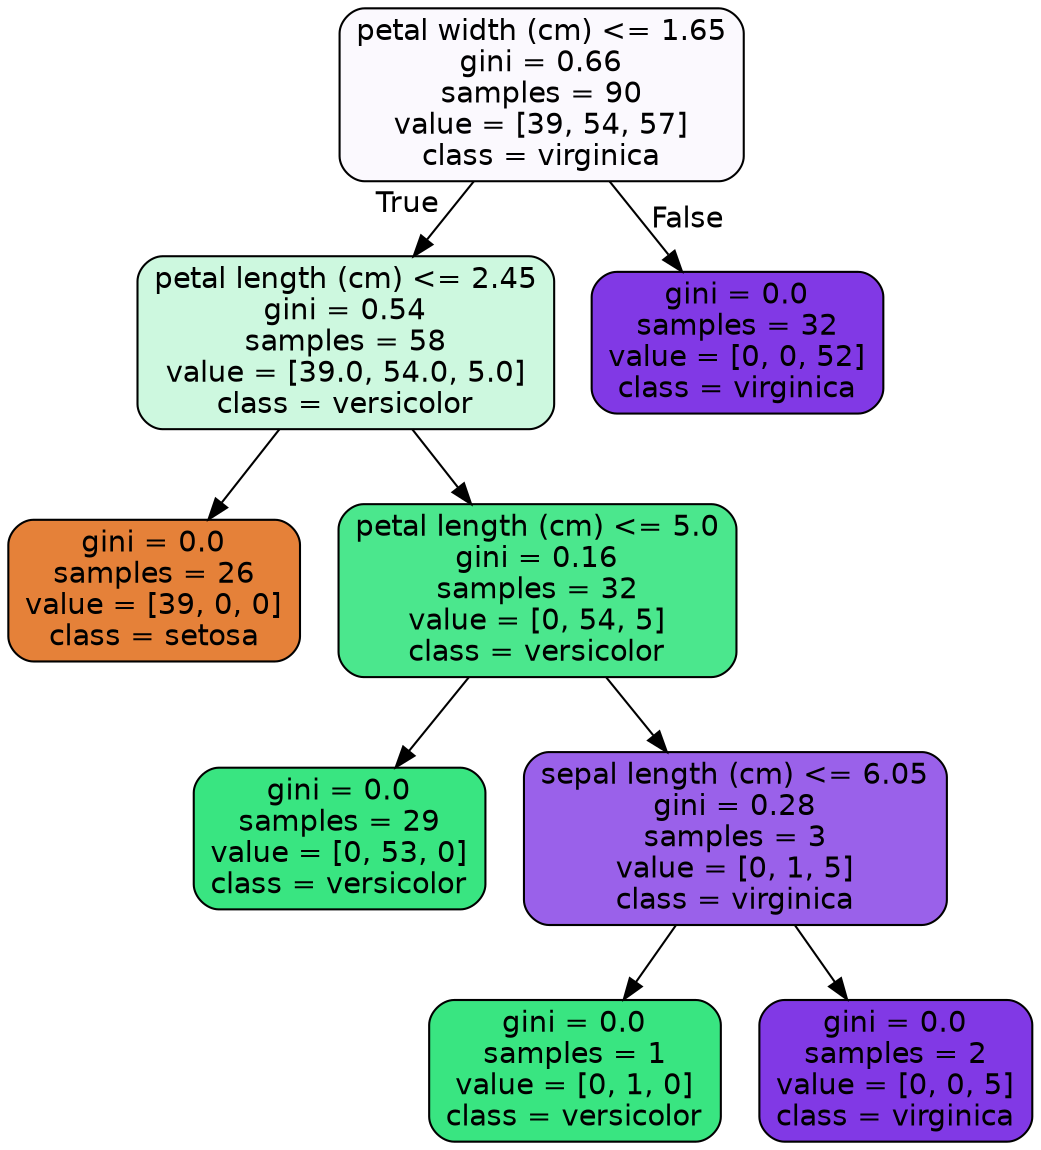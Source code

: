 digraph Tree {
node [shape=box, style="filled, rounded", color="black", fontname="helvetica"] ;
edge [fontname="helvetica"] ;
0 [label="petal width (cm) <= 1.65\ngini = 0.66\nsamples = 90\nvalue = [39, 54, 57]\nclass = virginica", fillcolor="#fbf9fe"] ;
1 [label="petal length (cm) <= 2.45\ngini = 0.54\nsamples = 58\nvalue = [39.0, 54.0, 5.0]\nclass = versicolor", fillcolor="#cdf8df"] ;
0 -> 1 [labeldistance=2.5, labelangle=45, headlabel="True"] ;
2 [label="gini = 0.0\nsamples = 26\nvalue = [39, 0, 0]\nclass = setosa", fillcolor="#e58139"] ;
1 -> 2 ;
3 [label="petal length (cm) <= 5.0\ngini = 0.16\nsamples = 32\nvalue = [0, 54, 5]\nclass = versicolor", fillcolor="#4be78d"] ;
1 -> 3 ;
4 [label="gini = 0.0\nsamples = 29\nvalue = [0, 53, 0]\nclass = versicolor", fillcolor="#39e581"] ;
3 -> 4 ;
5 [label="sepal length (cm) <= 6.05\ngini = 0.28\nsamples = 3\nvalue = [0, 1, 5]\nclass = virginica", fillcolor="#9a61ea"] ;
3 -> 5 ;
6 [label="gini = 0.0\nsamples = 1\nvalue = [0, 1, 0]\nclass = versicolor", fillcolor="#39e581"] ;
5 -> 6 ;
7 [label="gini = 0.0\nsamples = 2\nvalue = [0, 0, 5]\nclass = virginica", fillcolor="#8139e5"] ;
5 -> 7 ;
8 [label="gini = 0.0\nsamples = 32\nvalue = [0, 0, 52]\nclass = virginica", fillcolor="#8139e5"] ;
0 -> 8 [labeldistance=2.5, labelangle=-45, headlabel="False"] ;
}